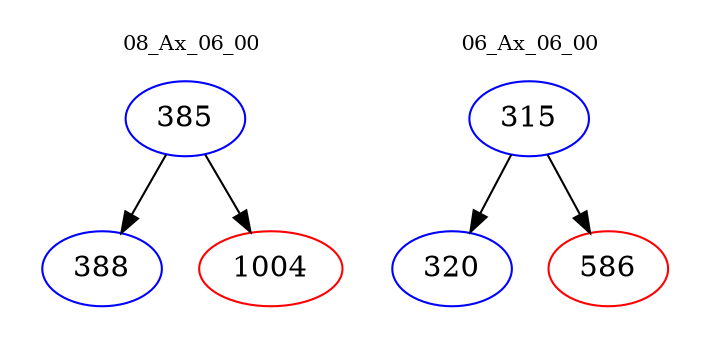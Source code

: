 digraph{
subgraph cluster_0 {
color = white
label = "08_Ax_06_00";
fontsize=10;
T0_385 [label="385", color="blue"]
T0_385 -> T0_388 [color="black"]
T0_388 [label="388", color="blue"]
T0_385 -> T0_1004 [color="black"]
T0_1004 [label="1004", color="red"]
}
subgraph cluster_1 {
color = white
label = "06_Ax_06_00";
fontsize=10;
T1_315 [label="315", color="blue"]
T1_315 -> T1_320 [color="black"]
T1_320 [label="320", color="blue"]
T1_315 -> T1_586 [color="black"]
T1_586 [label="586", color="red"]
}
}
